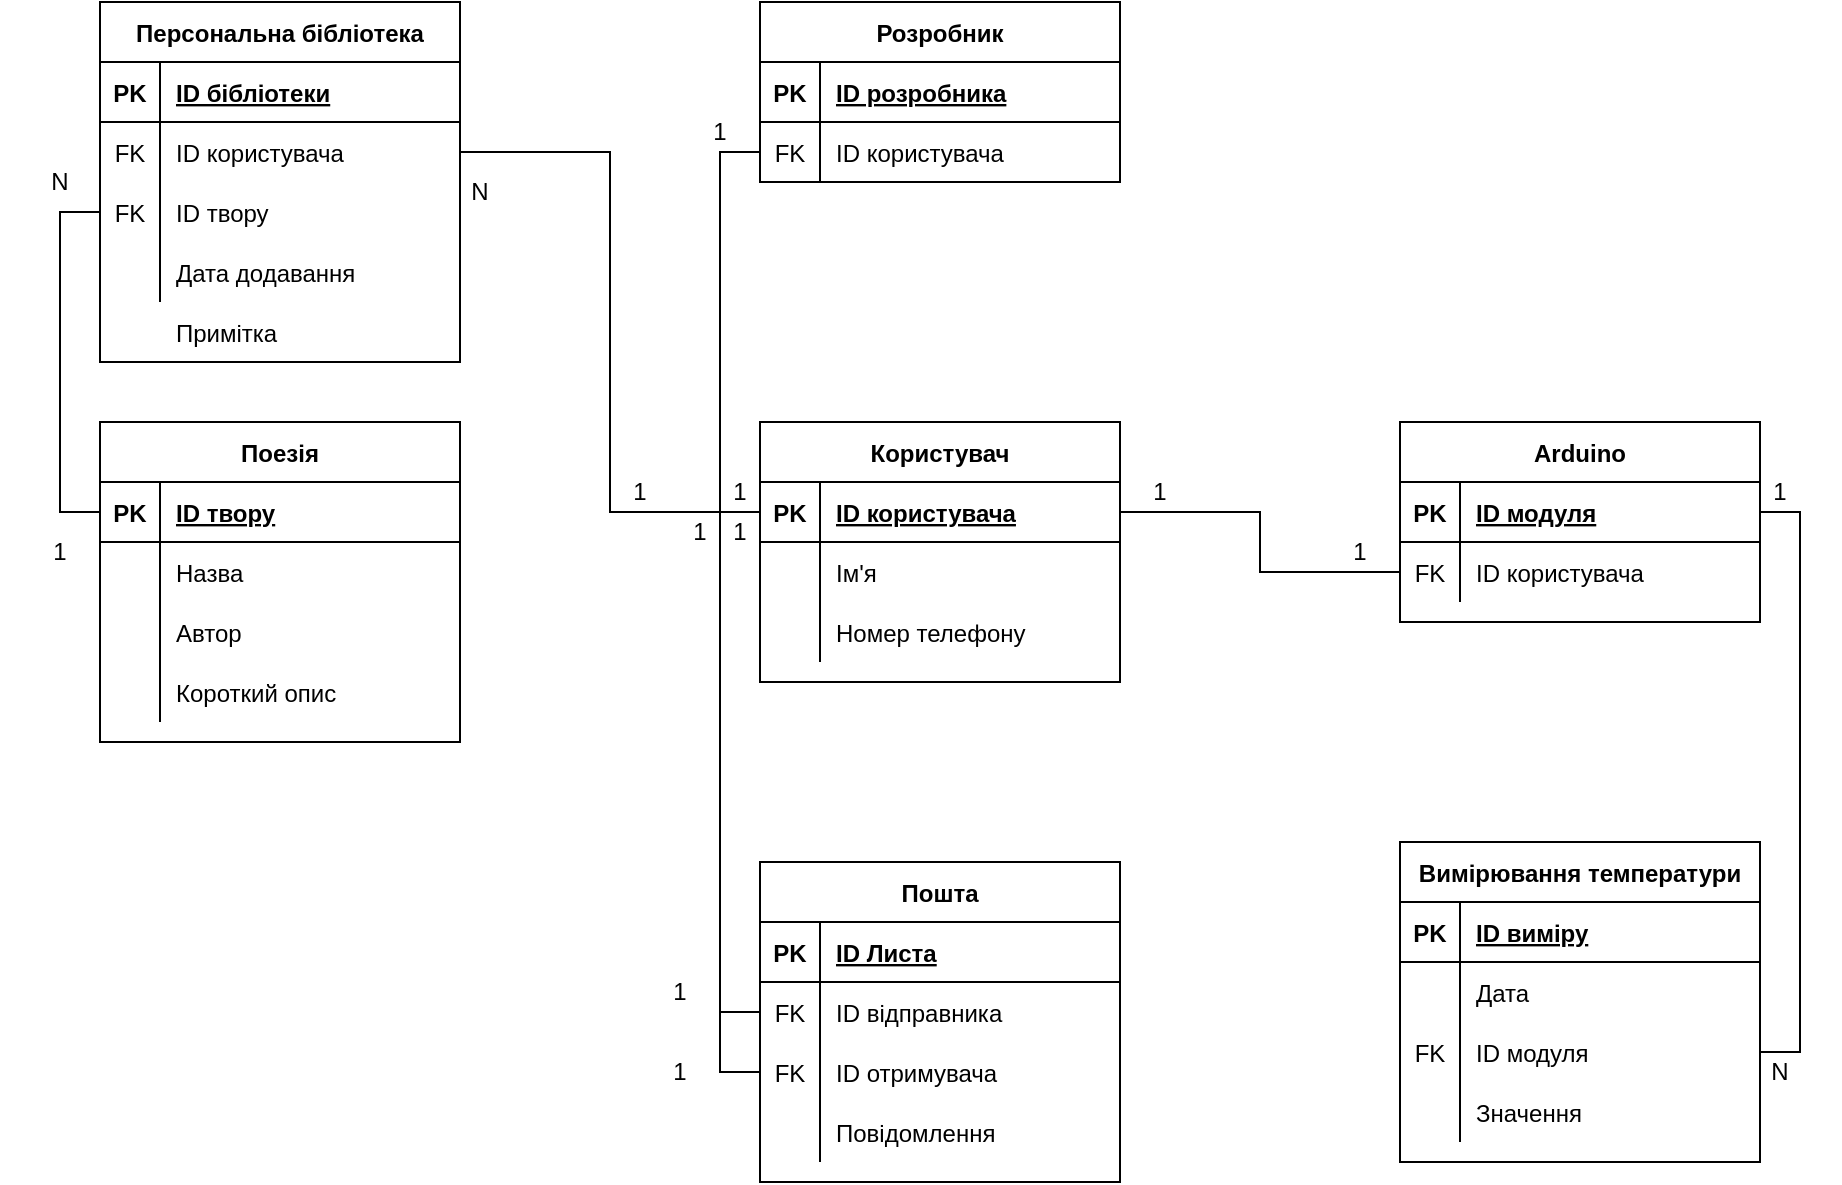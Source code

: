 <mxfile version="20.4.2" type="device"><diagram id="ucwYI1f0ZjeqxmsasE7A" name="Страница 1"><mxGraphModel dx="981" dy="508" grid="1" gridSize="10" guides="1" tooltips="1" connect="1" arrows="1" fold="1" page="1" pageScale="1" pageWidth="1169" pageHeight="827" math="0" shadow="0"><root><mxCell id="0"/><mxCell id="1" parent="0"/><mxCell id="tOtZXBRKx3VTRzMvsmQ8-1" value="Розробник" style="shape=table;startSize=30;container=1;collapsible=1;childLayout=tableLayout;fixedRows=1;rowLines=0;fontStyle=1;align=center;resizeLast=1;" vertex="1" parent="1"><mxGeometry x="430" y="60" width="180" height="90" as="geometry"/></mxCell><mxCell id="tOtZXBRKx3VTRzMvsmQ8-2" value="" style="shape=tableRow;horizontal=0;startSize=0;swimlaneHead=0;swimlaneBody=0;fillColor=none;collapsible=0;dropTarget=0;points=[[0,0.5],[1,0.5]];portConstraint=eastwest;top=0;left=0;right=0;bottom=1;" vertex="1" parent="tOtZXBRKx3VTRzMvsmQ8-1"><mxGeometry y="30" width="180" height="30" as="geometry"/></mxCell><mxCell id="tOtZXBRKx3VTRzMvsmQ8-3" value="PK" style="shape=partialRectangle;connectable=0;fillColor=none;top=0;left=0;bottom=0;right=0;fontStyle=1;overflow=hidden;" vertex="1" parent="tOtZXBRKx3VTRzMvsmQ8-2"><mxGeometry width="30" height="30" as="geometry"><mxRectangle width="30" height="30" as="alternateBounds"/></mxGeometry></mxCell><mxCell id="tOtZXBRKx3VTRzMvsmQ8-4" value="ID розробника" style="shape=partialRectangle;connectable=0;fillColor=none;top=0;left=0;bottom=0;right=0;align=left;spacingLeft=6;fontStyle=5;overflow=hidden;" vertex="1" parent="tOtZXBRKx3VTRzMvsmQ8-2"><mxGeometry x="30" width="150" height="30" as="geometry"><mxRectangle width="150" height="30" as="alternateBounds"/></mxGeometry></mxCell><mxCell id="tOtZXBRKx3VTRzMvsmQ8-5" value="" style="shape=tableRow;horizontal=0;startSize=0;swimlaneHead=0;swimlaneBody=0;fillColor=none;collapsible=0;dropTarget=0;points=[[0,0.5],[1,0.5]];portConstraint=eastwest;top=0;left=0;right=0;bottom=0;" vertex="1" parent="tOtZXBRKx3VTRzMvsmQ8-1"><mxGeometry y="60" width="180" height="30" as="geometry"/></mxCell><mxCell id="tOtZXBRKx3VTRzMvsmQ8-6" value="FK" style="shape=partialRectangle;connectable=0;fillColor=none;top=0;left=0;bottom=0;right=0;editable=1;overflow=hidden;" vertex="1" parent="tOtZXBRKx3VTRzMvsmQ8-5"><mxGeometry width="30" height="30" as="geometry"><mxRectangle width="30" height="30" as="alternateBounds"/></mxGeometry></mxCell><mxCell id="tOtZXBRKx3VTRzMvsmQ8-7" value="ID користувача" style="shape=partialRectangle;connectable=0;fillColor=none;top=0;left=0;bottom=0;right=0;align=left;spacingLeft=6;overflow=hidden;" vertex="1" parent="tOtZXBRKx3VTRzMvsmQ8-5"><mxGeometry x="30" width="150" height="30" as="geometry"><mxRectangle width="150" height="30" as="alternateBounds"/></mxGeometry></mxCell><mxCell id="tOtZXBRKx3VTRzMvsmQ8-14" value="Користувач" style="shape=table;startSize=30;container=1;collapsible=1;childLayout=tableLayout;fixedRows=1;rowLines=0;fontStyle=1;align=center;resizeLast=1;" vertex="1" parent="1"><mxGeometry x="430" y="270" width="180" height="130" as="geometry"/></mxCell><mxCell id="tOtZXBRKx3VTRzMvsmQ8-15" value="" style="shape=tableRow;horizontal=0;startSize=0;swimlaneHead=0;swimlaneBody=0;fillColor=none;collapsible=0;dropTarget=0;points=[[0,0.5],[1,0.5]];portConstraint=eastwest;top=0;left=0;right=0;bottom=1;" vertex="1" parent="tOtZXBRKx3VTRzMvsmQ8-14"><mxGeometry y="30" width="180" height="30" as="geometry"/></mxCell><mxCell id="tOtZXBRKx3VTRzMvsmQ8-16" value="PK" style="shape=partialRectangle;connectable=0;fillColor=none;top=0;left=0;bottom=0;right=0;fontStyle=1;overflow=hidden;" vertex="1" parent="tOtZXBRKx3VTRzMvsmQ8-15"><mxGeometry width="30" height="30" as="geometry"><mxRectangle width="30" height="30" as="alternateBounds"/></mxGeometry></mxCell><mxCell id="tOtZXBRKx3VTRzMvsmQ8-17" value="ID користувача" style="shape=partialRectangle;connectable=0;fillColor=none;top=0;left=0;bottom=0;right=0;align=left;spacingLeft=6;fontStyle=5;overflow=hidden;" vertex="1" parent="tOtZXBRKx3VTRzMvsmQ8-15"><mxGeometry x="30" width="150" height="30" as="geometry"><mxRectangle width="150" height="30" as="alternateBounds"/></mxGeometry></mxCell><mxCell id="tOtZXBRKx3VTRzMvsmQ8-18" value="" style="shape=tableRow;horizontal=0;startSize=0;swimlaneHead=0;swimlaneBody=0;fillColor=none;collapsible=0;dropTarget=0;points=[[0,0.5],[1,0.5]];portConstraint=eastwest;top=0;left=0;right=0;bottom=0;" vertex="1" parent="tOtZXBRKx3VTRzMvsmQ8-14"><mxGeometry y="60" width="180" height="30" as="geometry"/></mxCell><mxCell id="tOtZXBRKx3VTRzMvsmQ8-19" value="" style="shape=partialRectangle;connectable=0;fillColor=none;top=0;left=0;bottom=0;right=0;editable=1;overflow=hidden;" vertex="1" parent="tOtZXBRKx3VTRzMvsmQ8-18"><mxGeometry width="30" height="30" as="geometry"><mxRectangle width="30" height="30" as="alternateBounds"/></mxGeometry></mxCell><mxCell id="tOtZXBRKx3VTRzMvsmQ8-20" value="Ім'я" style="shape=partialRectangle;connectable=0;fillColor=none;top=0;left=0;bottom=0;right=0;align=left;spacingLeft=6;overflow=hidden;" vertex="1" parent="tOtZXBRKx3VTRzMvsmQ8-18"><mxGeometry x="30" width="150" height="30" as="geometry"><mxRectangle width="150" height="30" as="alternateBounds"/></mxGeometry></mxCell><mxCell id="tOtZXBRKx3VTRzMvsmQ8-21" value="" style="shape=tableRow;horizontal=0;startSize=0;swimlaneHead=0;swimlaneBody=0;fillColor=none;collapsible=0;dropTarget=0;points=[[0,0.5],[1,0.5]];portConstraint=eastwest;top=0;left=0;right=0;bottom=0;" vertex="1" parent="tOtZXBRKx3VTRzMvsmQ8-14"><mxGeometry y="90" width="180" height="30" as="geometry"/></mxCell><mxCell id="tOtZXBRKx3VTRzMvsmQ8-22" value="" style="shape=partialRectangle;connectable=0;fillColor=none;top=0;left=0;bottom=0;right=0;editable=1;overflow=hidden;" vertex="1" parent="tOtZXBRKx3VTRzMvsmQ8-21"><mxGeometry width="30" height="30" as="geometry"><mxRectangle width="30" height="30" as="alternateBounds"/></mxGeometry></mxCell><mxCell id="tOtZXBRKx3VTRzMvsmQ8-23" value="Номер телефону" style="shape=partialRectangle;connectable=0;fillColor=none;top=0;left=0;bottom=0;right=0;align=left;spacingLeft=6;overflow=hidden;" vertex="1" parent="tOtZXBRKx3VTRzMvsmQ8-21"><mxGeometry x="30" width="150" height="30" as="geometry"><mxRectangle width="150" height="30" as="alternateBounds"/></mxGeometry></mxCell><mxCell id="tOtZXBRKx3VTRzMvsmQ8-27" value="Поезія" style="shape=table;startSize=30;container=1;collapsible=1;childLayout=tableLayout;fixedRows=1;rowLines=0;fontStyle=1;align=center;resizeLast=1;" vertex="1" parent="1"><mxGeometry x="100" y="270" width="180" height="160" as="geometry"/></mxCell><mxCell id="tOtZXBRKx3VTRzMvsmQ8-28" value="" style="shape=tableRow;horizontal=0;startSize=0;swimlaneHead=0;swimlaneBody=0;fillColor=none;collapsible=0;dropTarget=0;points=[[0,0.5],[1,0.5]];portConstraint=eastwest;top=0;left=0;right=0;bottom=1;" vertex="1" parent="tOtZXBRKx3VTRzMvsmQ8-27"><mxGeometry y="30" width="180" height="30" as="geometry"/></mxCell><mxCell id="tOtZXBRKx3VTRzMvsmQ8-29" value="PK" style="shape=partialRectangle;connectable=0;fillColor=none;top=0;left=0;bottom=0;right=0;fontStyle=1;overflow=hidden;" vertex="1" parent="tOtZXBRKx3VTRzMvsmQ8-28"><mxGeometry width="30" height="30" as="geometry"><mxRectangle width="30" height="30" as="alternateBounds"/></mxGeometry></mxCell><mxCell id="tOtZXBRKx3VTRzMvsmQ8-30" value="ID твору" style="shape=partialRectangle;connectable=0;fillColor=none;top=0;left=0;bottom=0;right=0;align=left;spacingLeft=6;fontStyle=5;overflow=hidden;" vertex="1" parent="tOtZXBRKx3VTRzMvsmQ8-28"><mxGeometry x="30" width="150" height="30" as="geometry"><mxRectangle width="150" height="30" as="alternateBounds"/></mxGeometry></mxCell><mxCell id="tOtZXBRKx3VTRzMvsmQ8-31" value="" style="shape=tableRow;horizontal=0;startSize=0;swimlaneHead=0;swimlaneBody=0;fillColor=none;collapsible=0;dropTarget=0;points=[[0,0.5],[1,0.5]];portConstraint=eastwest;top=0;left=0;right=0;bottom=0;" vertex="1" parent="tOtZXBRKx3VTRzMvsmQ8-27"><mxGeometry y="60" width="180" height="30" as="geometry"/></mxCell><mxCell id="tOtZXBRKx3VTRzMvsmQ8-32" value="" style="shape=partialRectangle;connectable=0;fillColor=none;top=0;left=0;bottom=0;right=0;editable=1;overflow=hidden;" vertex="1" parent="tOtZXBRKx3VTRzMvsmQ8-31"><mxGeometry width="30" height="30" as="geometry"><mxRectangle width="30" height="30" as="alternateBounds"/></mxGeometry></mxCell><mxCell id="tOtZXBRKx3VTRzMvsmQ8-33" value="Назва" style="shape=partialRectangle;connectable=0;fillColor=none;top=0;left=0;bottom=0;right=0;align=left;spacingLeft=6;overflow=hidden;" vertex="1" parent="tOtZXBRKx3VTRzMvsmQ8-31"><mxGeometry x="30" width="150" height="30" as="geometry"><mxRectangle width="150" height="30" as="alternateBounds"/></mxGeometry></mxCell><mxCell id="tOtZXBRKx3VTRzMvsmQ8-34" value="" style="shape=tableRow;horizontal=0;startSize=0;swimlaneHead=0;swimlaneBody=0;fillColor=none;collapsible=0;dropTarget=0;points=[[0,0.5],[1,0.5]];portConstraint=eastwest;top=0;left=0;right=0;bottom=0;" vertex="1" parent="tOtZXBRKx3VTRzMvsmQ8-27"><mxGeometry y="90" width="180" height="30" as="geometry"/></mxCell><mxCell id="tOtZXBRKx3VTRzMvsmQ8-35" value="" style="shape=partialRectangle;connectable=0;fillColor=none;top=0;left=0;bottom=0;right=0;editable=1;overflow=hidden;" vertex="1" parent="tOtZXBRKx3VTRzMvsmQ8-34"><mxGeometry width="30" height="30" as="geometry"><mxRectangle width="30" height="30" as="alternateBounds"/></mxGeometry></mxCell><mxCell id="tOtZXBRKx3VTRzMvsmQ8-36" value="Автор" style="shape=partialRectangle;connectable=0;fillColor=none;top=0;left=0;bottom=0;right=0;align=left;spacingLeft=6;overflow=hidden;" vertex="1" parent="tOtZXBRKx3VTRzMvsmQ8-34"><mxGeometry x="30" width="150" height="30" as="geometry"><mxRectangle width="150" height="30" as="alternateBounds"/></mxGeometry></mxCell><mxCell id="tOtZXBRKx3VTRzMvsmQ8-37" value="" style="shape=tableRow;horizontal=0;startSize=0;swimlaneHead=0;swimlaneBody=0;fillColor=none;collapsible=0;dropTarget=0;points=[[0,0.5],[1,0.5]];portConstraint=eastwest;top=0;left=0;right=0;bottom=0;" vertex="1" parent="tOtZXBRKx3VTRzMvsmQ8-27"><mxGeometry y="120" width="180" height="30" as="geometry"/></mxCell><mxCell id="tOtZXBRKx3VTRzMvsmQ8-38" value="" style="shape=partialRectangle;connectable=0;fillColor=none;top=0;left=0;bottom=0;right=0;editable=1;overflow=hidden;" vertex="1" parent="tOtZXBRKx3VTRzMvsmQ8-37"><mxGeometry width="30" height="30" as="geometry"><mxRectangle width="30" height="30" as="alternateBounds"/></mxGeometry></mxCell><mxCell id="tOtZXBRKx3VTRzMvsmQ8-39" value="Короткий опис" style="shape=partialRectangle;connectable=0;fillColor=none;top=0;left=0;bottom=0;right=0;align=left;spacingLeft=6;overflow=hidden;" vertex="1" parent="tOtZXBRKx3VTRzMvsmQ8-37"><mxGeometry x="30" width="150" height="30" as="geometry"><mxRectangle width="150" height="30" as="alternateBounds"/></mxGeometry></mxCell><mxCell id="tOtZXBRKx3VTRzMvsmQ8-40" value="Персональна бібліотека" style="shape=table;startSize=30;container=1;collapsible=1;childLayout=tableLayout;fixedRows=1;rowLines=0;fontStyle=1;align=center;resizeLast=1;" vertex="1" parent="1"><mxGeometry x="100" y="60" width="180" height="180" as="geometry"/></mxCell><mxCell id="tOtZXBRKx3VTRzMvsmQ8-41" value="" style="shape=tableRow;horizontal=0;startSize=0;swimlaneHead=0;swimlaneBody=0;fillColor=none;collapsible=0;dropTarget=0;points=[[0,0.5],[1,0.5]];portConstraint=eastwest;top=0;left=0;right=0;bottom=1;" vertex="1" parent="tOtZXBRKx3VTRzMvsmQ8-40"><mxGeometry y="30" width="180" height="30" as="geometry"/></mxCell><mxCell id="tOtZXBRKx3VTRzMvsmQ8-42" value="PK" style="shape=partialRectangle;connectable=0;fillColor=none;top=0;left=0;bottom=0;right=0;fontStyle=1;overflow=hidden;" vertex="1" parent="tOtZXBRKx3VTRzMvsmQ8-41"><mxGeometry width="30" height="30" as="geometry"><mxRectangle width="30" height="30" as="alternateBounds"/></mxGeometry></mxCell><mxCell id="tOtZXBRKx3VTRzMvsmQ8-43" value="ID бібліотеки" style="shape=partialRectangle;connectable=0;fillColor=none;top=0;left=0;bottom=0;right=0;align=left;spacingLeft=6;fontStyle=5;overflow=hidden;" vertex="1" parent="tOtZXBRKx3VTRzMvsmQ8-41"><mxGeometry x="30" width="150" height="30" as="geometry"><mxRectangle width="150" height="30" as="alternateBounds"/></mxGeometry></mxCell><mxCell id="tOtZXBRKx3VTRzMvsmQ8-44" value="" style="shape=tableRow;horizontal=0;startSize=0;swimlaneHead=0;swimlaneBody=0;fillColor=none;collapsible=0;dropTarget=0;points=[[0,0.5],[1,0.5]];portConstraint=eastwest;top=0;left=0;right=0;bottom=0;" vertex="1" parent="tOtZXBRKx3VTRzMvsmQ8-40"><mxGeometry y="60" width="180" height="30" as="geometry"/></mxCell><mxCell id="tOtZXBRKx3VTRzMvsmQ8-45" value="FK" style="shape=partialRectangle;connectable=0;fillColor=none;top=0;left=0;bottom=0;right=0;editable=1;overflow=hidden;" vertex="1" parent="tOtZXBRKx3VTRzMvsmQ8-44"><mxGeometry width="30" height="30" as="geometry"><mxRectangle width="30" height="30" as="alternateBounds"/></mxGeometry></mxCell><mxCell id="tOtZXBRKx3VTRzMvsmQ8-46" value="ID користувача" style="shape=partialRectangle;connectable=0;fillColor=none;top=0;left=0;bottom=0;right=0;align=left;spacingLeft=6;overflow=hidden;" vertex="1" parent="tOtZXBRKx3VTRzMvsmQ8-44"><mxGeometry x="30" width="150" height="30" as="geometry"><mxRectangle width="150" height="30" as="alternateBounds"/></mxGeometry></mxCell><mxCell id="tOtZXBRKx3VTRzMvsmQ8-47" value="" style="shape=tableRow;horizontal=0;startSize=0;swimlaneHead=0;swimlaneBody=0;fillColor=none;collapsible=0;dropTarget=0;points=[[0,0.5],[1,0.5]];portConstraint=eastwest;top=0;left=0;right=0;bottom=0;" vertex="1" parent="tOtZXBRKx3VTRzMvsmQ8-40"><mxGeometry y="90" width="180" height="30" as="geometry"/></mxCell><mxCell id="tOtZXBRKx3VTRzMvsmQ8-48" value="FK" style="shape=partialRectangle;connectable=0;fillColor=none;top=0;left=0;bottom=0;right=0;editable=1;overflow=hidden;" vertex="1" parent="tOtZXBRKx3VTRzMvsmQ8-47"><mxGeometry width="30" height="30" as="geometry"><mxRectangle width="30" height="30" as="alternateBounds"/></mxGeometry></mxCell><mxCell id="tOtZXBRKx3VTRzMvsmQ8-49" value="ID твору" style="shape=partialRectangle;connectable=0;fillColor=none;top=0;left=0;bottom=0;right=0;align=left;spacingLeft=6;overflow=hidden;" vertex="1" parent="tOtZXBRKx3VTRzMvsmQ8-47"><mxGeometry x="30" width="150" height="30" as="geometry"><mxRectangle width="150" height="30" as="alternateBounds"/></mxGeometry></mxCell><mxCell id="tOtZXBRKx3VTRzMvsmQ8-50" value="" style="shape=tableRow;horizontal=0;startSize=0;swimlaneHead=0;swimlaneBody=0;fillColor=none;collapsible=0;dropTarget=0;points=[[0,0.5],[1,0.5]];portConstraint=eastwest;top=0;left=0;right=0;bottom=0;" vertex="1" parent="tOtZXBRKx3VTRzMvsmQ8-40"><mxGeometry y="120" width="180" height="30" as="geometry"/></mxCell><mxCell id="tOtZXBRKx3VTRzMvsmQ8-51" value="" style="shape=partialRectangle;connectable=0;fillColor=none;top=0;left=0;bottom=0;right=0;editable=1;overflow=hidden;" vertex="1" parent="tOtZXBRKx3VTRzMvsmQ8-50"><mxGeometry width="30" height="30" as="geometry"><mxRectangle width="30" height="30" as="alternateBounds"/></mxGeometry></mxCell><mxCell id="tOtZXBRKx3VTRzMvsmQ8-52" value="Дата додавання" style="shape=partialRectangle;connectable=0;fillColor=none;top=0;left=0;bottom=0;right=0;align=left;spacingLeft=6;overflow=hidden;" vertex="1" parent="tOtZXBRKx3VTRzMvsmQ8-50"><mxGeometry x="30" width="150" height="30" as="geometry"><mxRectangle width="150" height="30" as="alternateBounds"/></mxGeometry></mxCell><mxCell id="tOtZXBRKx3VTRzMvsmQ8-56" value="" style="shape=tableRow;horizontal=0;startSize=0;swimlaneHead=0;swimlaneBody=0;fillColor=none;collapsible=0;dropTarget=0;points=[[0,0.5],[1,0.5]];portConstraint=eastwest;top=0;left=0;right=0;bottom=0;" vertex="1" parent="1"><mxGeometry x="100" y="210" width="180" height="30" as="geometry"/></mxCell><mxCell id="tOtZXBRKx3VTRzMvsmQ8-57" value="" style="shape=partialRectangle;connectable=0;fillColor=none;top=0;left=0;bottom=0;right=0;editable=1;overflow=hidden;" vertex="1" parent="tOtZXBRKx3VTRzMvsmQ8-56"><mxGeometry width="30" height="30" as="geometry"><mxRectangle width="30" height="30" as="alternateBounds"/></mxGeometry></mxCell><mxCell id="tOtZXBRKx3VTRzMvsmQ8-58" value="Примітка" style="shape=partialRectangle;connectable=0;fillColor=none;top=0;left=0;bottom=0;right=0;align=left;spacingLeft=6;overflow=hidden;" vertex="1" parent="tOtZXBRKx3VTRzMvsmQ8-56"><mxGeometry x="30" width="150" height="30" as="geometry"><mxRectangle width="150" height="30" as="alternateBounds"/></mxGeometry></mxCell><mxCell id="tOtZXBRKx3VTRzMvsmQ8-64" value="Arduino" style="shape=table;startSize=30;container=1;collapsible=1;childLayout=tableLayout;fixedRows=1;rowLines=0;fontStyle=1;align=center;resizeLast=1;" vertex="1" parent="1"><mxGeometry x="750" y="270" width="180" height="100" as="geometry"/></mxCell><mxCell id="tOtZXBRKx3VTRzMvsmQ8-65" value="" style="shape=tableRow;horizontal=0;startSize=0;swimlaneHead=0;swimlaneBody=0;fillColor=none;collapsible=0;dropTarget=0;points=[[0,0.5],[1,0.5]];portConstraint=eastwest;top=0;left=0;right=0;bottom=1;" vertex="1" parent="tOtZXBRKx3VTRzMvsmQ8-64"><mxGeometry y="30" width="180" height="30" as="geometry"/></mxCell><mxCell id="tOtZXBRKx3VTRzMvsmQ8-66" value="PK" style="shape=partialRectangle;connectable=0;fillColor=none;top=0;left=0;bottom=0;right=0;fontStyle=1;overflow=hidden;" vertex="1" parent="tOtZXBRKx3VTRzMvsmQ8-65"><mxGeometry width="30" height="30" as="geometry"><mxRectangle width="30" height="30" as="alternateBounds"/></mxGeometry></mxCell><mxCell id="tOtZXBRKx3VTRzMvsmQ8-67" value="ID модуля" style="shape=partialRectangle;connectable=0;fillColor=none;top=0;left=0;bottom=0;right=0;align=left;spacingLeft=6;fontStyle=5;overflow=hidden;" vertex="1" parent="tOtZXBRKx3VTRzMvsmQ8-65"><mxGeometry x="30" width="150" height="30" as="geometry"><mxRectangle width="150" height="30" as="alternateBounds"/></mxGeometry></mxCell><mxCell id="tOtZXBRKx3VTRzMvsmQ8-68" value="" style="shape=tableRow;horizontal=0;startSize=0;swimlaneHead=0;swimlaneBody=0;fillColor=none;collapsible=0;dropTarget=0;points=[[0,0.5],[1,0.5]];portConstraint=eastwest;top=0;left=0;right=0;bottom=0;" vertex="1" parent="tOtZXBRKx3VTRzMvsmQ8-64"><mxGeometry y="60" width="180" height="30" as="geometry"/></mxCell><mxCell id="tOtZXBRKx3VTRzMvsmQ8-69" value="FK" style="shape=partialRectangle;connectable=0;fillColor=none;top=0;left=0;bottom=0;right=0;editable=1;overflow=hidden;" vertex="1" parent="tOtZXBRKx3VTRzMvsmQ8-68"><mxGeometry width="30" height="30" as="geometry"><mxRectangle width="30" height="30" as="alternateBounds"/></mxGeometry></mxCell><mxCell id="tOtZXBRKx3VTRzMvsmQ8-70" value="ID користувача" style="shape=partialRectangle;connectable=0;fillColor=none;top=0;left=0;bottom=0;right=0;align=left;spacingLeft=6;overflow=hidden;" vertex="1" parent="tOtZXBRKx3VTRzMvsmQ8-68"><mxGeometry x="30" width="150" height="30" as="geometry"><mxRectangle width="150" height="30" as="alternateBounds"/></mxGeometry></mxCell><mxCell id="tOtZXBRKx3VTRzMvsmQ8-77" value="Вимірювання температури" style="shape=table;startSize=30;container=1;collapsible=1;childLayout=tableLayout;fixedRows=1;rowLines=0;fontStyle=1;align=center;resizeLast=1;" vertex="1" parent="1"><mxGeometry x="750" y="480" width="180" height="160" as="geometry"/></mxCell><mxCell id="tOtZXBRKx3VTRzMvsmQ8-78" value="" style="shape=tableRow;horizontal=0;startSize=0;swimlaneHead=0;swimlaneBody=0;fillColor=none;collapsible=0;dropTarget=0;points=[[0,0.5],[1,0.5]];portConstraint=eastwest;top=0;left=0;right=0;bottom=1;" vertex="1" parent="tOtZXBRKx3VTRzMvsmQ8-77"><mxGeometry y="30" width="180" height="30" as="geometry"/></mxCell><mxCell id="tOtZXBRKx3VTRzMvsmQ8-79" value="PK" style="shape=partialRectangle;connectable=0;fillColor=none;top=0;left=0;bottom=0;right=0;fontStyle=1;overflow=hidden;" vertex="1" parent="tOtZXBRKx3VTRzMvsmQ8-78"><mxGeometry width="30" height="30" as="geometry"><mxRectangle width="30" height="30" as="alternateBounds"/></mxGeometry></mxCell><mxCell id="tOtZXBRKx3VTRzMvsmQ8-80" value="ID виміру" style="shape=partialRectangle;connectable=0;fillColor=none;top=0;left=0;bottom=0;right=0;align=left;spacingLeft=6;fontStyle=5;overflow=hidden;" vertex="1" parent="tOtZXBRKx3VTRzMvsmQ8-78"><mxGeometry x="30" width="150" height="30" as="geometry"><mxRectangle width="150" height="30" as="alternateBounds"/></mxGeometry></mxCell><mxCell id="tOtZXBRKx3VTRzMvsmQ8-81" value="" style="shape=tableRow;horizontal=0;startSize=0;swimlaneHead=0;swimlaneBody=0;fillColor=none;collapsible=0;dropTarget=0;points=[[0,0.5],[1,0.5]];portConstraint=eastwest;top=0;left=0;right=0;bottom=0;" vertex="1" parent="tOtZXBRKx3VTRzMvsmQ8-77"><mxGeometry y="60" width="180" height="30" as="geometry"/></mxCell><mxCell id="tOtZXBRKx3VTRzMvsmQ8-82" value="" style="shape=partialRectangle;connectable=0;fillColor=none;top=0;left=0;bottom=0;right=0;editable=1;overflow=hidden;" vertex="1" parent="tOtZXBRKx3VTRzMvsmQ8-81"><mxGeometry width="30" height="30" as="geometry"><mxRectangle width="30" height="30" as="alternateBounds"/></mxGeometry></mxCell><mxCell id="tOtZXBRKx3VTRzMvsmQ8-83" value="Дата" style="shape=partialRectangle;connectable=0;fillColor=none;top=0;left=0;bottom=0;right=0;align=left;spacingLeft=6;overflow=hidden;" vertex="1" parent="tOtZXBRKx3VTRzMvsmQ8-81"><mxGeometry x="30" width="150" height="30" as="geometry"><mxRectangle width="150" height="30" as="alternateBounds"/></mxGeometry></mxCell><mxCell id="tOtZXBRKx3VTRzMvsmQ8-84" value="" style="shape=tableRow;horizontal=0;startSize=0;swimlaneHead=0;swimlaneBody=0;fillColor=none;collapsible=0;dropTarget=0;points=[[0,0.5],[1,0.5]];portConstraint=eastwest;top=0;left=0;right=0;bottom=0;" vertex="1" parent="tOtZXBRKx3VTRzMvsmQ8-77"><mxGeometry y="90" width="180" height="30" as="geometry"/></mxCell><mxCell id="tOtZXBRKx3VTRzMvsmQ8-85" value="FK" style="shape=partialRectangle;connectable=0;fillColor=none;top=0;left=0;bottom=0;right=0;editable=1;overflow=hidden;" vertex="1" parent="tOtZXBRKx3VTRzMvsmQ8-84"><mxGeometry width="30" height="30" as="geometry"><mxRectangle width="30" height="30" as="alternateBounds"/></mxGeometry></mxCell><mxCell id="tOtZXBRKx3VTRzMvsmQ8-86" value="ID модуля" style="shape=partialRectangle;connectable=0;fillColor=none;top=0;left=0;bottom=0;right=0;align=left;spacingLeft=6;overflow=hidden;" vertex="1" parent="tOtZXBRKx3VTRzMvsmQ8-84"><mxGeometry x="30" width="150" height="30" as="geometry"><mxRectangle width="150" height="30" as="alternateBounds"/></mxGeometry></mxCell><mxCell id="tOtZXBRKx3VTRzMvsmQ8-87" value="" style="shape=tableRow;horizontal=0;startSize=0;swimlaneHead=0;swimlaneBody=0;fillColor=none;collapsible=0;dropTarget=0;points=[[0,0.5],[1,0.5]];portConstraint=eastwest;top=0;left=0;right=0;bottom=0;" vertex="1" parent="tOtZXBRKx3VTRzMvsmQ8-77"><mxGeometry y="120" width="180" height="30" as="geometry"/></mxCell><mxCell id="tOtZXBRKx3VTRzMvsmQ8-88" value="" style="shape=partialRectangle;connectable=0;fillColor=none;top=0;left=0;bottom=0;right=0;editable=1;overflow=hidden;" vertex="1" parent="tOtZXBRKx3VTRzMvsmQ8-87"><mxGeometry width="30" height="30" as="geometry"><mxRectangle width="30" height="30" as="alternateBounds"/></mxGeometry></mxCell><mxCell id="tOtZXBRKx3VTRzMvsmQ8-89" value="Значення" style="shape=partialRectangle;connectable=0;fillColor=none;top=0;left=0;bottom=0;right=0;align=left;spacingLeft=6;overflow=hidden;" vertex="1" parent="tOtZXBRKx3VTRzMvsmQ8-87"><mxGeometry x="30" width="150" height="30" as="geometry"><mxRectangle width="150" height="30" as="alternateBounds"/></mxGeometry></mxCell><mxCell id="tOtZXBRKx3VTRzMvsmQ8-103" style="edgeStyle=orthogonalEdgeStyle;rounded=0;orthogonalLoop=1;jettySize=auto;html=1;entryX=0;entryY=0.5;entryDx=0;entryDy=0;endArrow=none;endFill=0;" edge="1" parent="1" source="tOtZXBRKx3VTRzMvsmQ8-5" target="tOtZXBRKx3VTRzMvsmQ8-15"><mxGeometry relative="1" as="geometry"/></mxCell><mxCell id="tOtZXBRKx3VTRzMvsmQ8-104" style="edgeStyle=orthogonalEdgeStyle;rounded=0;orthogonalLoop=1;jettySize=auto;html=1;entryX=1;entryY=0.5;entryDx=0;entryDy=0;endArrow=none;endFill=0;" edge="1" parent="1" source="tOtZXBRKx3VTRzMvsmQ8-68" target="tOtZXBRKx3VTRzMvsmQ8-15"><mxGeometry relative="1" as="geometry"/></mxCell><mxCell id="tOtZXBRKx3VTRzMvsmQ8-105" style="edgeStyle=orthogonalEdgeStyle;rounded=0;orthogonalLoop=1;jettySize=auto;html=1;entryX=1;entryY=0.5;entryDx=0;entryDy=0;endArrow=none;endFill=0;" edge="1" parent="1" source="tOtZXBRKx3VTRzMvsmQ8-65" target="tOtZXBRKx3VTRzMvsmQ8-84"><mxGeometry relative="1" as="geometry"><Array as="points"><mxPoint x="950" y="315"/><mxPoint x="950" y="585"/></Array></mxGeometry></mxCell><mxCell id="tOtZXBRKx3VTRzMvsmQ8-106" style="edgeStyle=orthogonalEdgeStyle;rounded=0;orthogonalLoop=1;jettySize=auto;html=1;entryX=0;entryY=0.5;entryDx=0;entryDy=0;endArrow=none;endFill=0;" edge="1" parent="1" source="tOtZXBRKx3VTRzMvsmQ8-44" target="tOtZXBRKx3VTRzMvsmQ8-15"><mxGeometry relative="1" as="geometry"/></mxCell><mxCell id="tOtZXBRKx3VTRzMvsmQ8-107" style="edgeStyle=orthogonalEdgeStyle;rounded=0;orthogonalLoop=1;jettySize=auto;html=1;entryX=0;entryY=0.5;entryDx=0;entryDy=0;endArrow=none;endFill=0;" edge="1" parent="1" source="tOtZXBRKx3VTRzMvsmQ8-47" target="tOtZXBRKx3VTRzMvsmQ8-28"><mxGeometry relative="1" as="geometry"/></mxCell><mxCell id="tOtZXBRKx3VTRzMvsmQ8-108" value="1" style="text;html=1;strokeColor=none;fillColor=none;align=center;verticalAlign=middle;whiteSpace=wrap;rounded=0;" vertex="1" parent="1"><mxGeometry x="380" y="110" width="60" height="30" as="geometry"/></mxCell><mxCell id="tOtZXBRKx3VTRzMvsmQ8-109" value="1" style="text;html=1;strokeColor=none;fillColor=none;align=center;verticalAlign=middle;whiteSpace=wrap;rounded=0;" vertex="1" parent="1"><mxGeometry x="390" y="290" width="60" height="30" as="geometry"/></mxCell><mxCell id="tOtZXBRKx3VTRzMvsmQ8-110" value="1" style="text;html=1;strokeColor=none;fillColor=none;align=center;verticalAlign=middle;whiteSpace=wrap;rounded=0;" vertex="1" parent="1"><mxGeometry x="340" y="290" width="60" height="30" as="geometry"/></mxCell><mxCell id="tOtZXBRKx3VTRzMvsmQ8-111" value="N" style="text;html=1;strokeColor=none;fillColor=none;align=center;verticalAlign=middle;whiteSpace=wrap;rounded=0;" vertex="1" parent="1"><mxGeometry x="260" y="140" width="60" height="30" as="geometry"/></mxCell><mxCell id="tOtZXBRKx3VTRzMvsmQ8-112" value="1" style="text;html=1;strokeColor=none;fillColor=none;align=center;verticalAlign=middle;whiteSpace=wrap;rounded=0;" vertex="1" parent="1"><mxGeometry x="50" y="320" width="60" height="30" as="geometry"/></mxCell><mxCell id="tOtZXBRKx3VTRzMvsmQ8-113" value="N" style="text;html=1;strokeColor=none;fillColor=none;align=center;verticalAlign=middle;whiteSpace=wrap;rounded=0;" vertex="1" parent="1"><mxGeometry x="50" y="135" width="60" height="30" as="geometry"/></mxCell><mxCell id="tOtZXBRKx3VTRzMvsmQ8-114" value="1" style="text;html=1;strokeColor=none;fillColor=none;align=center;verticalAlign=middle;whiteSpace=wrap;rounded=0;" vertex="1" parent="1"><mxGeometry x="700" y="320" width="60" height="30" as="geometry"/></mxCell><mxCell id="tOtZXBRKx3VTRzMvsmQ8-115" value="1" style="text;html=1;strokeColor=none;fillColor=none;align=center;verticalAlign=middle;whiteSpace=wrap;rounded=0;" vertex="1" parent="1"><mxGeometry x="600" y="290" width="60" height="30" as="geometry"/></mxCell><mxCell id="tOtZXBRKx3VTRzMvsmQ8-116" value="1" style="text;html=1;strokeColor=none;fillColor=none;align=center;verticalAlign=middle;whiteSpace=wrap;rounded=0;" vertex="1" parent="1"><mxGeometry x="910" y="290" width="60" height="30" as="geometry"/></mxCell><mxCell id="tOtZXBRKx3VTRzMvsmQ8-117" value="N" style="text;html=1;strokeColor=none;fillColor=none;align=center;verticalAlign=middle;whiteSpace=wrap;rounded=0;" vertex="1" parent="1"><mxGeometry x="910" y="580" width="60" height="30" as="geometry"/></mxCell><mxCell id="tOtZXBRKx3VTRzMvsmQ8-118" value="Пошта" style="shape=table;startSize=30;container=1;collapsible=1;childLayout=tableLayout;fixedRows=1;rowLines=0;fontStyle=1;align=center;resizeLast=1;" vertex="1" parent="1"><mxGeometry x="430" y="490" width="180" height="160" as="geometry"/></mxCell><mxCell id="tOtZXBRKx3VTRzMvsmQ8-119" value="" style="shape=tableRow;horizontal=0;startSize=0;swimlaneHead=0;swimlaneBody=0;fillColor=none;collapsible=0;dropTarget=0;points=[[0,0.5],[1,0.5]];portConstraint=eastwest;top=0;left=0;right=0;bottom=1;" vertex="1" parent="tOtZXBRKx3VTRzMvsmQ8-118"><mxGeometry y="30" width="180" height="30" as="geometry"/></mxCell><mxCell id="tOtZXBRKx3VTRzMvsmQ8-120" value="PK" style="shape=partialRectangle;connectable=0;fillColor=none;top=0;left=0;bottom=0;right=0;fontStyle=1;overflow=hidden;" vertex="1" parent="tOtZXBRKx3VTRzMvsmQ8-119"><mxGeometry width="30" height="30" as="geometry"><mxRectangle width="30" height="30" as="alternateBounds"/></mxGeometry></mxCell><mxCell id="tOtZXBRKx3VTRzMvsmQ8-121" value="ID Листа" style="shape=partialRectangle;connectable=0;fillColor=none;top=0;left=0;bottom=0;right=0;align=left;spacingLeft=6;fontStyle=5;overflow=hidden;" vertex="1" parent="tOtZXBRKx3VTRzMvsmQ8-119"><mxGeometry x="30" width="150" height="30" as="geometry"><mxRectangle width="150" height="30" as="alternateBounds"/></mxGeometry></mxCell><mxCell id="tOtZXBRKx3VTRzMvsmQ8-122" value="" style="shape=tableRow;horizontal=0;startSize=0;swimlaneHead=0;swimlaneBody=0;fillColor=none;collapsible=0;dropTarget=0;points=[[0,0.5],[1,0.5]];portConstraint=eastwest;top=0;left=0;right=0;bottom=0;" vertex="1" parent="tOtZXBRKx3VTRzMvsmQ8-118"><mxGeometry y="60" width="180" height="30" as="geometry"/></mxCell><mxCell id="tOtZXBRKx3VTRzMvsmQ8-123" value="FK" style="shape=partialRectangle;connectable=0;fillColor=none;top=0;left=0;bottom=0;right=0;editable=1;overflow=hidden;" vertex="1" parent="tOtZXBRKx3VTRzMvsmQ8-122"><mxGeometry width="30" height="30" as="geometry"><mxRectangle width="30" height="30" as="alternateBounds"/></mxGeometry></mxCell><mxCell id="tOtZXBRKx3VTRzMvsmQ8-124" value="ID відправника" style="shape=partialRectangle;connectable=0;fillColor=none;top=0;left=0;bottom=0;right=0;align=left;spacingLeft=6;overflow=hidden;" vertex="1" parent="tOtZXBRKx3VTRzMvsmQ8-122"><mxGeometry x="30" width="150" height="30" as="geometry"><mxRectangle width="150" height="30" as="alternateBounds"/></mxGeometry></mxCell><mxCell id="tOtZXBRKx3VTRzMvsmQ8-125" value="" style="shape=tableRow;horizontal=0;startSize=0;swimlaneHead=0;swimlaneBody=0;fillColor=none;collapsible=0;dropTarget=0;points=[[0,0.5],[1,0.5]];portConstraint=eastwest;top=0;left=0;right=0;bottom=0;" vertex="1" parent="tOtZXBRKx3VTRzMvsmQ8-118"><mxGeometry y="90" width="180" height="30" as="geometry"/></mxCell><mxCell id="tOtZXBRKx3VTRzMvsmQ8-126" value="FK" style="shape=partialRectangle;connectable=0;fillColor=none;top=0;left=0;bottom=0;right=0;editable=1;overflow=hidden;" vertex="1" parent="tOtZXBRKx3VTRzMvsmQ8-125"><mxGeometry width="30" height="30" as="geometry"><mxRectangle width="30" height="30" as="alternateBounds"/></mxGeometry></mxCell><mxCell id="tOtZXBRKx3VTRzMvsmQ8-127" value="ID отримувача" style="shape=partialRectangle;connectable=0;fillColor=none;top=0;left=0;bottom=0;right=0;align=left;spacingLeft=6;overflow=hidden;" vertex="1" parent="tOtZXBRKx3VTRzMvsmQ8-125"><mxGeometry x="30" width="150" height="30" as="geometry"><mxRectangle width="150" height="30" as="alternateBounds"/></mxGeometry></mxCell><mxCell id="tOtZXBRKx3VTRzMvsmQ8-128" value="" style="shape=tableRow;horizontal=0;startSize=0;swimlaneHead=0;swimlaneBody=0;fillColor=none;collapsible=0;dropTarget=0;points=[[0,0.5],[1,0.5]];portConstraint=eastwest;top=0;left=0;right=0;bottom=0;" vertex="1" parent="tOtZXBRKx3VTRzMvsmQ8-118"><mxGeometry y="120" width="180" height="30" as="geometry"/></mxCell><mxCell id="tOtZXBRKx3VTRzMvsmQ8-129" value="" style="shape=partialRectangle;connectable=0;fillColor=none;top=0;left=0;bottom=0;right=0;editable=1;overflow=hidden;" vertex="1" parent="tOtZXBRKx3VTRzMvsmQ8-128"><mxGeometry width="30" height="30" as="geometry"><mxRectangle width="30" height="30" as="alternateBounds"/></mxGeometry></mxCell><mxCell id="tOtZXBRKx3VTRzMvsmQ8-130" value="Повідомлення" style="shape=partialRectangle;connectable=0;fillColor=none;top=0;left=0;bottom=0;right=0;align=left;spacingLeft=6;overflow=hidden;" vertex="1" parent="tOtZXBRKx3VTRzMvsmQ8-128"><mxGeometry x="30" width="150" height="30" as="geometry"><mxRectangle width="150" height="30" as="alternateBounds"/></mxGeometry></mxCell><mxCell id="tOtZXBRKx3VTRzMvsmQ8-131" style="edgeStyle=orthogonalEdgeStyle;rounded=0;orthogonalLoop=1;jettySize=auto;html=1;endArrow=none;endFill=0;entryX=0;entryY=0.5;entryDx=0;entryDy=0;" edge="1" parent="1" source="tOtZXBRKx3VTRzMvsmQ8-122" target="tOtZXBRKx3VTRzMvsmQ8-15"><mxGeometry relative="1" as="geometry"><mxPoint x="390" y="380" as="targetPoint"/></mxGeometry></mxCell><mxCell id="tOtZXBRKx3VTRzMvsmQ8-132" style="edgeStyle=orthogonalEdgeStyle;rounded=0;orthogonalLoop=1;jettySize=auto;html=1;entryX=0;entryY=0.5;entryDx=0;entryDy=0;endArrow=none;endFill=0;" edge="1" parent="1" source="tOtZXBRKx3VTRzMvsmQ8-125" target="tOtZXBRKx3VTRzMvsmQ8-15"><mxGeometry relative="1" as="geometry"/></mxCell><mxCell id="tOtZXBRKx3VTRzMvsmQ8-133" value="1" style="text;html=1;strokeColor=none;fillColor=none;align=center;verticalAlign=middle;whiteSpace=wrap;rounded=0;" vertex="1" parent="1"><mxGeometry x="390" y="310" width="60" height="30" as="geometry"/></mxCell><mxCell id="tOtZXBRKx3VTRzMvsmQ8-134" value="1" style="text;html=1;strokeColor=none;fillColor=none;align=center;verticalAlign=middle;whiteSpace=wrap;rounded=0;" vertex="1" parent="1"><mxGeometry x="370" y="310" width="60" height="30" as="geometry"/></mxCell><mxCell id="tOtZXBRKx3VTRzMvsmQ8-135" value="1" style="text;html=1;strokeColor=none;fillColor=none;align=center;verticalAlign=middle;whiteSpace=wrap;rounded=0;" vertex="1" parent="1"><mxGeometry x="360" y="540" width="60" height="30" as="geometry"/></mxCell><mxCell id="tOtZXBRKx3VTRzMvsmQ8-136" value="1" style="text;html=1;strokeColor=none;fillColor=none;align=center;verticalAlign=middle;whiteSpace=wrap;rounded=0;" vertex="1" parent="1"><mxGeometry x="360" y="580" width="60" height="30" as="geometry"/></mxCell></root></mxGraphModel></diagram></mxfile>